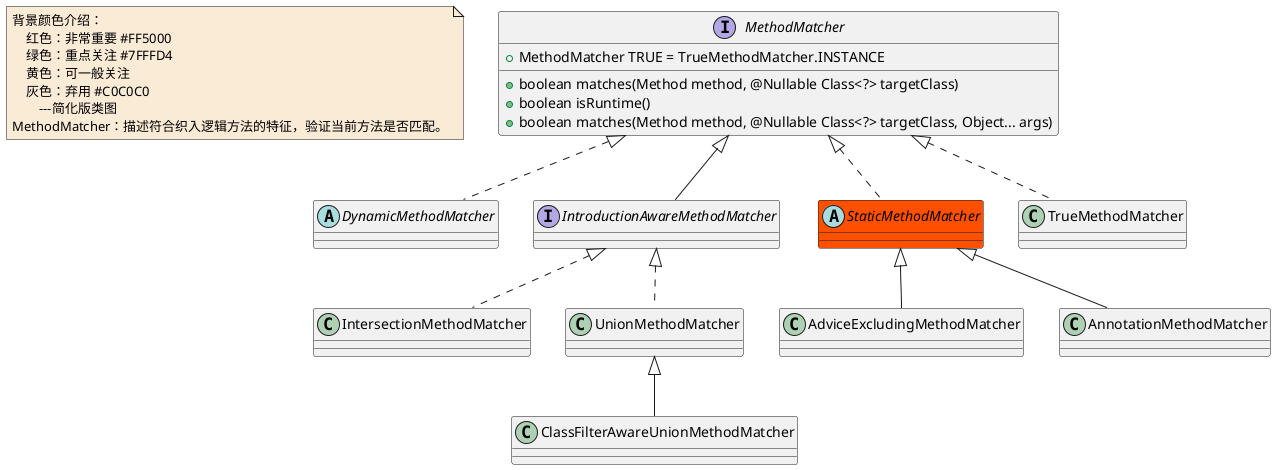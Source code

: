 @startuml

note  as N1 #FAEBD7
    背景颜色介绍：
        红色：非常重要 #FF5000
        绿色：重点关注 #7FFFD4
        黄色：可一般关注
        灰色：弃用 #C0C0C0
            ---简化版类图
    MethodMatcher：描述符合织入逻辑方法的特征，验证当前方法是否匹配。
end note

interface MethodMatcher
MethodMatcher : +boolean matches(Method method, @Nullable Class<?> targetClass)
MethodMatcher : +boolean isRuntime()
MethodMatcher : +boolean matches(Method method, @Nullable Class<?> targetClass, Object... args)
MethodMatcher : +MethodMatcher TRUE = TrueMethodMatcher.INSTANCE
class AdviceExcludingMethodMatcher
class ClassFilterAwareUnionMethodMatcher
abstract class DynamicMethodMatcher
interface IntroductionAwareMethodMatcher
class IntersectionMethodMatcher
abstract class StaticMethodMatcher #FF5000
class TrueMethodMatcher
class UnionMethodMatcher

MethodMatcher <|.. DynamicMethodMatcher
MethodMatcher <|-- IntroductionAwareMethodMatcher
MethodMatcher <|.. StaticMethodMatcher
MethodMatcher <|.. TrueMethodMatcher


IntroductionAwareMethodMatcher <|.. IntersectionMethodMatcher
IntroductionAwareMethodMatcher <|.. UnionMethodMatcher


StaticMethodMatcher <|-- AdviceExcludingMethodMatcher
StaticMethodMatcher <|-- AnnotationMethodMatcher


UnionMethodMatcher <|-- ClassFilterAwareUnionMethodMatcher

@enduml